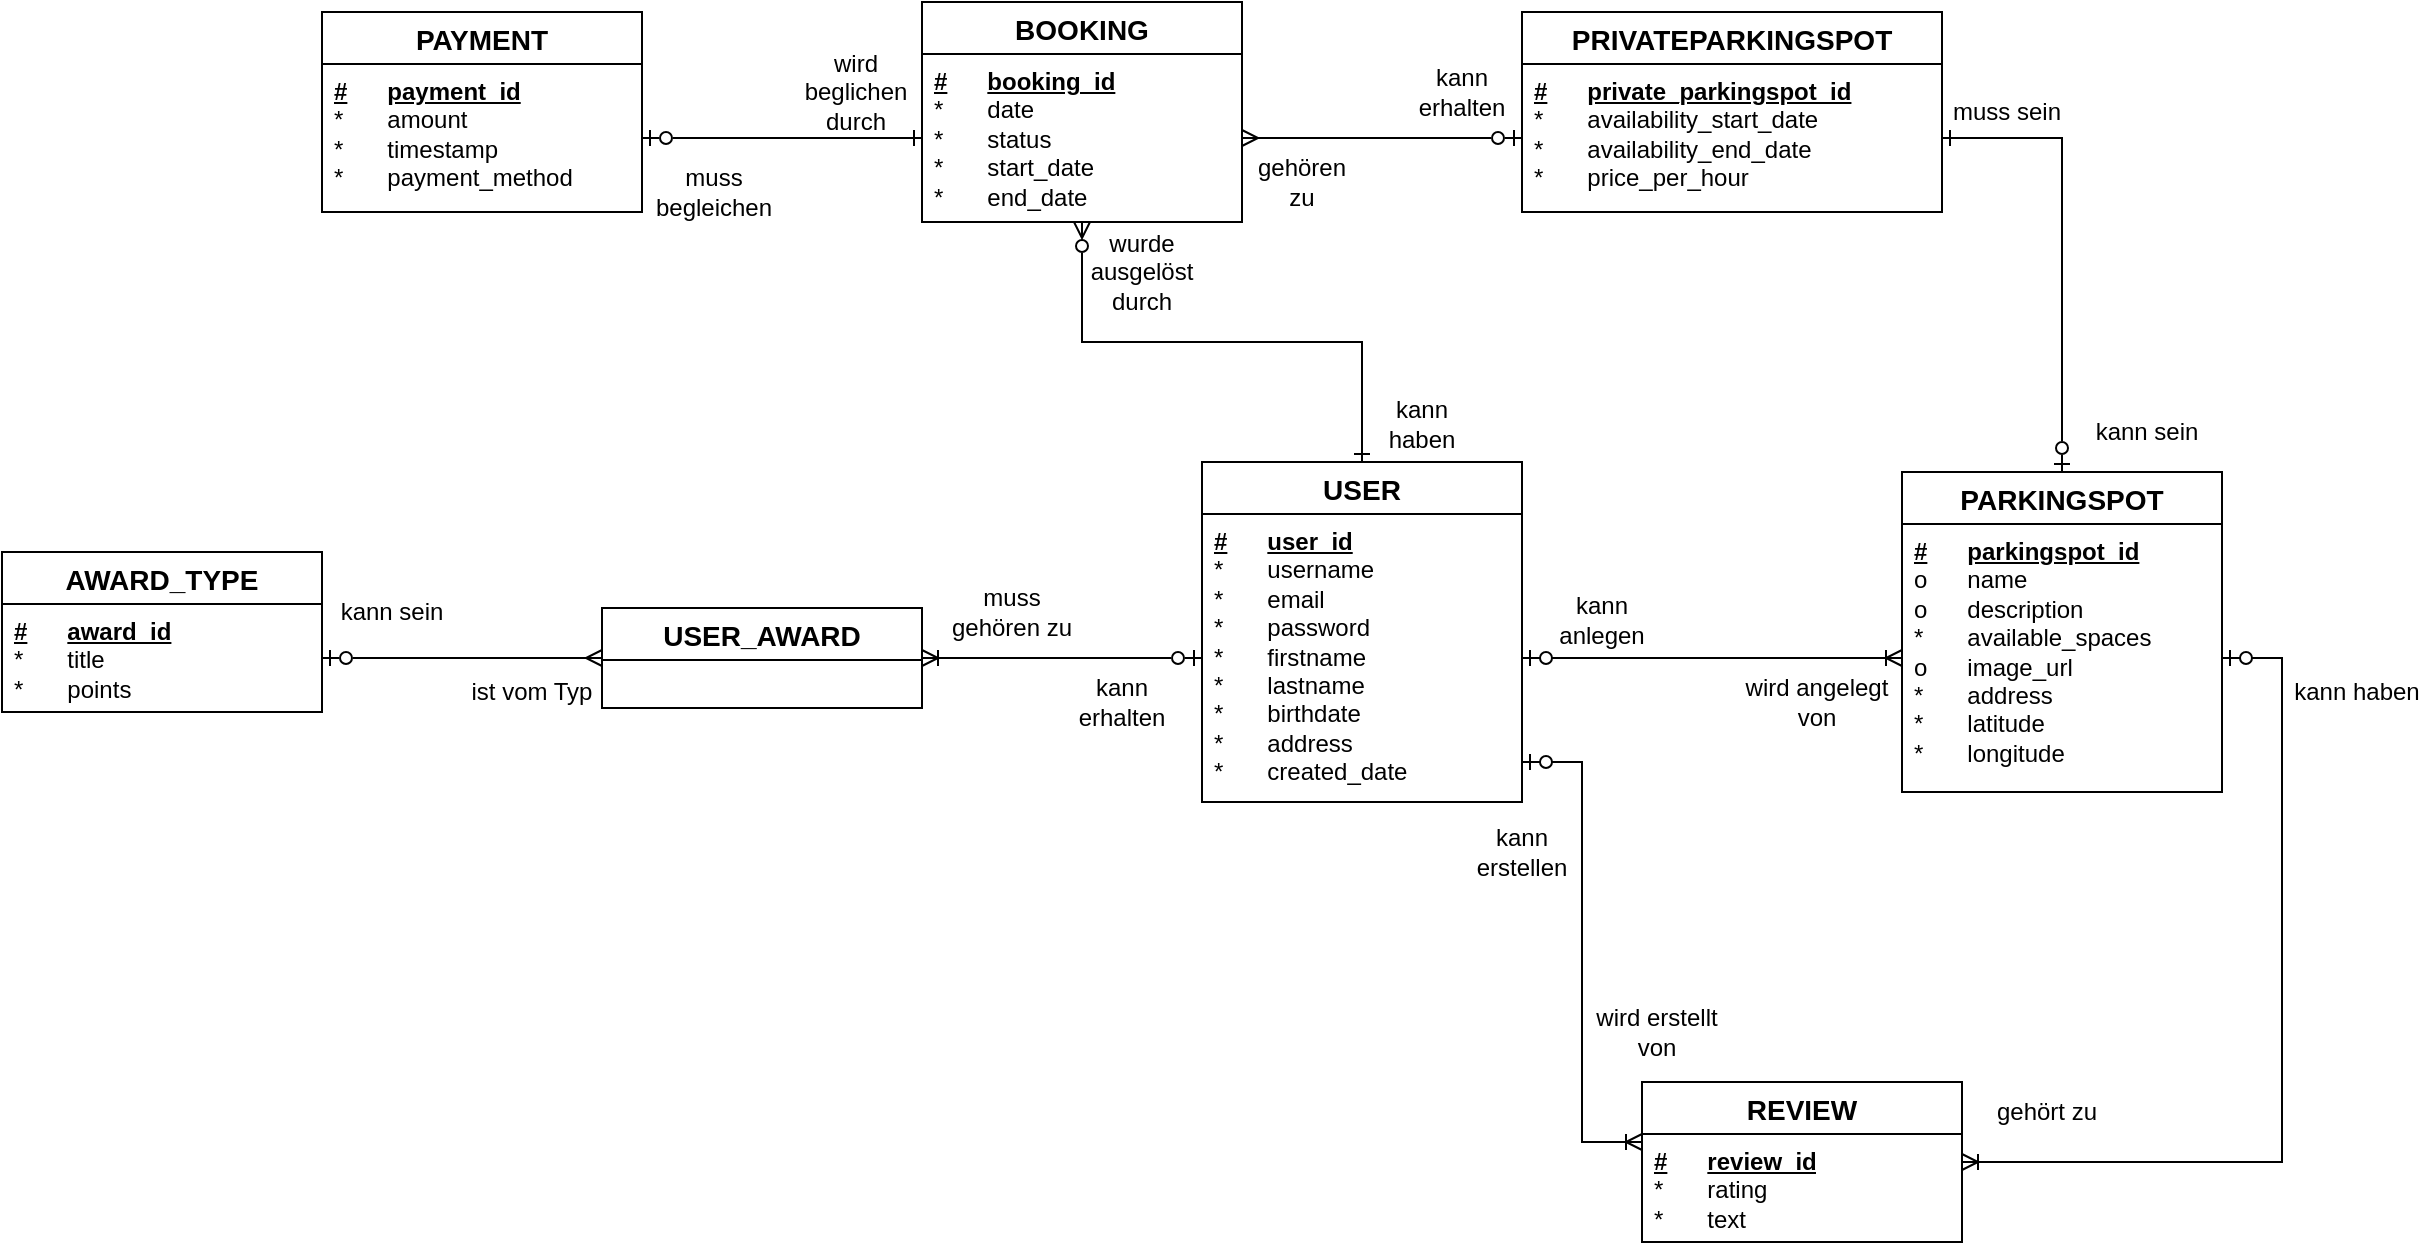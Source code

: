 <mxfile version="24.3.1" type="device">
  <diagram id="R2lEEEUBdFMjLlhIrx00" name="Page-1">
    <mxGraphModel dx="2924" dy="2230" grid="1" gridSize="10" guides="1" tooltips="1" connect="1" arrows="1" fold="1" page="1" pageScale="1" pageWidth="850" pageHeight="1100" math="0" shadow="0" extFonts="Permanent Marker^https://fonts.googleapis.com/css?family=Permanent+Marker">
      <root>
        <mxCell id="0" />
        <mxCell id="1" parent="0" />
        <mxCell id="J6m88mXK0An7eq9i3hAy-2" value="USER" style="swimlane;fontStyle=1;childLayout=stackLayout;horizontal=1;startSize=26;horizontalStack=0;resizeParent=1;resizeParentMax=0;resizeLast=0;collapsible=1;marginBottom=0;align=center;fontSize=14;" parent="1" vertex="1">
          <mxGeometry x="80" y="160" width="160" height="170" as="geometry" />
        </mxCell>
        <mxCell id="J6m88mXK0An7eq9i3hAy-3" value="&lt;div&gt;&lt;b&gt;&lt;u&gt;#&lt;/u&gt;&lt;span style=&quot;white-space: pre;&quot;&gt;&#x9;&lt;/span&gt;&lt;u&gt;user_id&lt;/u&gt;&lt;br&gt;&lt;/b&gt;&lt;/div&gt;&lt;div&gt;*&lt;span style=&quot;white-space: pre;&quot;&gt;&#x9;&lt;/span&gt;username&lt;br&gt;&lt;/div&gt;&lt;div&gt;*&lt;span style=&quot;white-space: pre;&quot;&gt;&#x9;&lt;/span&gt;email&lt;/div&gt;&lt;div&gt;*&lt;span style=&quot;white-space: pre;&quot;&gt;&#x9;&lt;/span&gt;password&lt;/div&gt;&lt;div&gt;*&lt;span style=&quot;white-space: pre;&quot;&gt;&#x9;&lt;/span&gt;firstname&lt;/div&gt;&lt;div&gt;*&lt;span style=&quot;white-space: pre;&quot;&gt;&#x9;&lt;/span&gt;lastname&lt;/div&gt;&lt;div&gt;*&lt;span style=&quot;white-space: pre;&quot;&gt;&#x9;&lt;/span&gt;birthdate&lt;/div&gt;&lt;div&gt;*&lt;span style=&quot;white-space: pre;&quot;&gt;&#x9;&lt;/span&gt;address&lt;/div&gt;&lt;div&gt;*&lt;span style=&quot;white-space: pre;&quot;&gt;&#x9;&lt;/span&gt;created_date&lt;br&gt;&lt;/div&gt;" style="text;strokeColor=none;fillColor=none;spacingLeft=4;spacingRight=4;overflow=hidden;rotatable=0;points=[[0,0.5],[1,0.5]];portConstraint=eastwest;fontSize=12;whiteSpace=wrap;html=1;" parent="J6m88mXK0An7eq9i3hAy-2" vertex="1">
          <mxGeometry y="26" width="160" height="144" as="geometry" />
        </mxCell>
        <mxCell id="edP1ObYVQ5gfrVOTmNrc-14" value="PARKINGSPOT" style="swimlane;fontStyle=1;childLayout=stackLayout;horizontal=1;startSize=26;horizontalStack=0;resizeParent=1;resizeParentMax=0;resizeLast=0;collapsible=1;marginBottom=0;align=center;fontSize=14;" vertex="1" parent="1">
          <mxGeometry x="430" y="165" width="160" height="160" as="geometry" />
        </mxCell>
        <mxCell id="edP1ObYVQ5gfrVOTmNrc-15" value="&lt;div&gt;&lt;b&gt;&lt;u&gt;#&lt;/u&gt;&lt;span style=&quot;white-space: pre;&quot;&gt;&#x9;&lt;/span&gt;&lt;u&gt;parkingspot_id&lt;br&gt;&lt;/u&gt;&lt;/b&gt;&lt;/div&gt;&lt;div&gt;o&lt;span style=&quot;white-space: pre;&quot;&gt;&#x9;name&lt;/span&gt;&lt;/div&gt;&lt;div&gt;&lt;span style=&quot;white-space: pre;&quot;&gt;o&lt;span style=&quot;white-space: pre;&quot;&gt;&#x9;&lt;/span&gt;description&lt;br&gt;&lt;/span&gt;&lt;/div&gt;&lt;div&gt;*&lt;span style=&quot;white-space: pre;&quot;&gt;&#x9;available_spaces&lt;/span&gt;&lt;/div&gt;&lt;div&gt;o&lt;span style=&quot;white-space: pre;&quot;&gt;&#x9;image_url&lt;/span&gt;&lt;/div&gt;&lt;div&gt;&lt;div&gt;*&lt;span style=&quot;white-space: pre;&quot;&gt;&#x9;address&lt;/span&gt;&lt;/div&gt;&lt;div&gt;*&lt;span style=&quot;white-space: pre;&quot;&gt;&#x9;latitude&lt;/span&gt;&lt;/div&gt;&lt;div&gt;*&lt;span style=&quot;white-space: pre;&quot;&gt;&#x9;longitude&lt;/span&gt;&lt;/div&gt;&lt;/div&gt;" style="text;strokeColor=none;fillColor=none;spacingLeft=4;spacingRight=4;overflow=hidden;rotatable=0;points=[[0,0.5],[1,0.5]];portConstraint=eastwest;fontSize=12;whiteSpace=wrap;html=1;" vertex="1" parent="edP1ObYVQ5gfrVOTmNrc-14">
          <mxGeometry y="26" width="160" height="134" as="geometry" />
        </mxCell>
        <mxCell id="edP1ObYVQ5gfrVOTmNrc-20" value="AWARD_TYPE" style="swimlane;fontStyle=1;childLayout=stackLayout;horizontal=1;startSize=26;horizontalStack=0;resizeParent=1;resizeParentMax=0;resizeLast=0;collapsible=1;marginBottom=0;align=center;fontSize=14;" vertex="1" parent="1">
          <mxGeometry x="-520" y="205" width="160" height="80" as="geometry" />
        </mxCell>
        <mxCell id="edP1ObYVQ5gfrVOTmNrc-21" value="&lt;div&gt;&lt;b&gt;&lt;u&gt;#&lt;/u&gt;&lt;span style=&quot;white-space: pre;&quot;&gt;&#x9;&lt;/span&gt;&lt;u&gt;award_id&lt;br&gt;&lt;/u&gt;&lt;/b&gt;&lt;/div&gt;&lt;div&gt;&lt;span style=&quot;white-space: pre;&quot;&gt;*&lt;span style=&quot;white-space: pre;&quot;&gt;&#x9;&lt;/span&gt;title&lt;br&gt;&lt;/span&gt;&lt;/div&gt;&lt;div&gt;&lt;span style=&quot;white-space: pre;&quot;&gt;* &lt;span style=&quot;white-space: pre;&quot;&gt;&#x9;&lt;/span&gt;points&lt;br&gt;&lt;/span&gt;&lt;/div&gt;" style="text;strokeColor=none;fillColor=none;spacingLeft=4;spacingRight=4;overflow=hidden;rotatable=0;points=[[0,0.5],[1,0.5]];portConstraint=eastwest;fontSize=12;whiteSpace=wrap;html=1;" vertex="1" parent="edP1ObYVQ5gfrVOTmNrc-20">
          <mxGeometry y="26" width="160" height="54" as="geometry" />
        </mxCell>
        <mxCell id="edP1ObYVQ5gfrVOTmNrc-22" value="PRIVATEPARKINGSPOT" style="swimlane;fontStyle=1;childLayout=stackLayout;horizontal=1;startSize=26;horizontalStack=0;resizeParent=1;resizeParentMax=0;resizeLast=0;collapsible=1;marginBottom=0;align=center;fontSize=14;" vertex="1" parent="1">
          <mxGeometry x="240" y="-65" width="210" height="100" as="geometry" />
        </mxCell>
        <mxCell id="edP1ObYVQ5gfrVOTmNrc-23" value="&lt;div&gt;&lt;b&gt;&lt;u&gt;#&lt;/u&gt;&lt;span style=&quot;white-space: pre;&quot;&gt;&#x9;&lt;/span&gt;&lt;u&gt;private_parkingspot_id&lt;br&gt;&lt;/u&gt;&lt;/b&gt;&lt;/div&gt;&lt;div&gt;*&lt;span style=&quot;white-space: pre;&quot;&gt;&#x9;avail&lt;/span&gt;ability_start_date&lt;br&gt;&lt;/div&gt;&lt;div&gt;*&lt;span style=&quot;white-space: pre;&quot;&gt;&#x9;&lt;/span&gt;&lt;span style=&quot;white-space: pre;&quot;&gt;avail&lt;/span&gt;ability_end_date&lt;/div&gt;&lt;div&gt;*&lt;span style=&quot;white-space: pre;&quot;&gt;&#x9;price_per_hour&lt;/span&gt;&lt;/div&gt;" style="text;strokeColor=none;fillColor=none;spacingLeft=4;spacingRight=4;overflow=hidden;rotatable=0;points=[[0,0.5],[1,0.5]];portConstraint=eastwest;fontSize=12;whiteSpace=wrap;html=1;" vertex="1" parent="edP1ObYVQ5gfrVOTmNrc-22">
          <mxGeometry y="26" width="210" height="74" as="geometry" />
        </mxCell>
        <mxCell id="edP1ObYVQ5gfrVOTmNrc-70" style="edgeStyle=orthogonalEdgeStyle;rounded=0;orthogonalLoop=1;jettySize=auto;html=1;exitX=0.5;exitY=1;exitDx=0;exitDy=0;startArrow=ERzeroToMany;startFill=0;endArrow=ERone;endFill=0;" edge="1" parent="1" source="edP1ObYVQ5gfrVOTmNrc-24" target="J6m88mXK0An7eq9i3hAy-2">
          <mxGeometry relative="1" as="geometry" />
        </mxCell>
        <mxCell id="edP1ObYVQ5gfrVOTmNrc-24" value="BOOKING" style="swimlane;fontStyle=1;childLayout=stackLayout;horizontal=1;startSize=26;horizontalStack=0;resizeParent=1;resizeParentMax=0;resizeLast=0;collapsible=1;marginBottom=0;align=center;fontSize=14;" vertex="1" parent="1">
          <mxGeometry x="-60" y="-70" width="160" height="110" as="geometry" />
        </mxCell>
        <mxCell id="edP1ObYVQ5gfrVOTmNrc-25" value="&lt;div&gt;&lt;b&gt;&lt;u&gt;#&lt;/u&gt;&lt;span style=&quot;white-space: pre;&quot;&gt;&#x9;&lt;/span&gt;&lt;u&gt;booking_id&lt;br&gt;&lt;/u&gt;&lt;/b&gt;&lt;/div&gt;&lt;div&gt;*&lt;span style=&quot;white-space: pre;&quot;&gt;&#x9;date&lt;/span&gt;&lt;/div&gt;&lt;div&gt;&lt;span style=&quot;white-space: pre;&quot;&gt;*&lt;span style=&quot;white-space: pre;&quot;&gt;&#x9;status&lt;/span&gt;&lt;br&gt;&lt;/span&gt;&lt;/div&gt;&lt;div&gt;&lt;span style=&quot;white-space: pre;&quot;&gt;*&lt;span style=&quot;white-space: pre;&quot;&gt;&#x9;&lt;/span&gt;start_date&lt;/span&gt;&lt;/div&gt;&lt;div&gt;&lt;span style=&quot;white-space: pre;&quot;&gt;*&lt;span style=&quot;white-space: pre;&quot;&gt;&#x9;&lt;/span&gt;end_date&lt;br&gt;&lt;/span&gt;&lt;/div&gt;" style="text;strokeColor=none;fillColor=none;spacingLeft=4;spacingRight=4;overflow=hidden;rotatable=0;points=[[0,0.5],[1,0.5]];portConstraint=eastwest;fontSize=12;whiteSpace=wrap;html=1;" vertex="1" parent="edP1ObYVQ5gfrVOTmNrc-24">
          <mxGeometry y="26" width="160" height="84" as="geometry" />
        </mxCell>
        <mxCell id="edP1ObYVQ5gfrVOTmNrc-34" value="" style="edgeStyle=entityRelationEdgeStyle;fontSize=12;html=1;endArrow=ERoneToMany;startArrow=ERzeroToOne;rounded=0;exitX=1;exitY=0.5;exitDx=0;exitDy=0;entryX=0;entryY=0.5;entryDx=0;entryDy=0;" edge="1" parent="1" source="J6m88mXK0An7eq9i3hAy-3" target="edP1ObYVQ5gfrVOTmNrc-15">
          <mxGeometry width="100" height="100" relative="1" as="geometry">
            <mxPoint x="280" y="280" as="sourcePoint" />
            <mxPoint x="380" y="258" as="targetPoint" />
          </mxGeometry>
        </mxCell>
        <mxCell id="edP1ObYVQ5gfrVOTmNrc-35" value="kann anlegen" style="text;html=1;align=center;verticalAlign=middle;whiteSpace=wrap;rounded=0;" vertex="1" parent="1">
          <mxGeometry x="250" y="224" width="60" height="30" as="geometry" />
        </mxCell>
        <mxCell id="edP1ObYVQ5gfrVOTmNrc-36" value="wird angelegt von" style="text;html=1;align=center;verticalAlign=middle;whiteSpace=wrap;rounded=0;" vertex="1" parent="1">
          <mxGeometry x="350" y="265" width="75" height="30" as="geometry" />
        </mxCell>
        <mxCell id="edP1ObYVQ5gfrVOTmNrc-16" value="REVIEW" style="swimlane;fontStyle=1;childLayout=stackLayout;horizontal=1;startSize=26;horizontalStack=0;resizeParent=1;resizeParentMax=0;resizeLast=0;collapsible=1;marginBottom=0;align=center;fontSize=14;" vertex="1" parent="1">
          <mxGeometry x="300" y="470" width="160" height="80" as="geometry" />
        </mxCell>
        <mxCell id="edP1ObYVQ5gfrVOTmNrc-17" value="&lt;div&gt;&lt;b&gt;&lt;u&gt;#&lt;/u&gt;&lt;span style=&quot;white-space: pre;&quot;&gt;&#x9;&lt;/span&gt;&lt;u&gt;review_id&lt;br&gt;&lt;/u&gt;&lt;/b&gt;&lt;/div&gt;&lt;div&gt;*&lt;span style=&quot;white-space: pre;&quot;&gt;&#x9;&lt;/span&gt;&lt;span style=&quot;white-space: pre;&quot;&gt;rating&lt;/span&gt;&lt;/div&gt;&lt;div&gt;&lt;span style=&quot;white-space: pre;&quot;&gt;*&lt;span style=&quot;white-space: pre;&quot;&gt;&#x9;&lt;/span&gt;&lt;/span&gt;&lt;span style=&quot;white-space: pre;&quot;&gt;text&lt;/span&gt;&lt;/div&gt;" style="text;strokeColor=none;fillColor=none;spacingLeft=4;spacingRight=4;overflow=hidden;rotatable=0;points=[[0,0.5],[1,0.5]];portConstraint=eastwest;fontSize=12;whiteSpace=wrap;html=1;" vertex="1" parent="edP1ObYVQ5gfrVOTmNrc-16">
          <mxGeometry y="26" width="160" height="54" as="geometry" />
        </mxCell>
        <mxCell id="edP1ObYVQ5gfrVOTmNrc-43" value="" style="edgeStyle=entityRelationEdgeStyle;fontSize=12;html=1;endArrow=ERoneToMany;startArrow=ERzeroToOne;rounded=0;" edge="1" parent="1">
          <mxGeometry width="100" height="100" relative="1" as="geometry">
            <mxPoint x="240" y="310" as="sourcePoint" />
            <mxPoint x="300" y="500" as="targetPoint" />
            <Array as="points">
              <mxPoint x="250" y="360" />
            </Array>
          </mxGeometry>
        </mxCell>
        <mxCell id="edP1ObYVQ5gfrVOTmNrc-44" value="kann erstellen" style="text;html=1;align=center;verticalAlign=middle;whiteSpace=wrap;rounded=0;" vertex="1" parent="1">
          <mxGeometry x="210" y="340" width="60" height="30" as="geometry" />
        </mxCell>
        <mxCell id="edP1ObYVQ5gfrVOTmNrc-45" value="wird erstellt von" style="text;html=1;align=center;verticalAlign=middle;whiteSpace=wrap;rounded=0;" vertex="1" parent="1">
          <mxGeometry x="270" y="430" width="75" height="30" as="geometry" />
        </mxCell>
        <mxCell id="edP1ObYVQ5gfrVOTmNrc-50" value="gehört zu" style="text;html=1;align=center;verticalAlign=middle;whiteSpace=wrap;rounded=0;" vertex="1" parent="1">
          <mxGeometry x="465" y="470" width="75" height="30" as="geometry" />
        </mxCell>
        <mxCell id="edP1ObYVQ5gfrVOTmNrc-51" value="kann haben" style="text;html=1;align=center;verticalAlign=middle;whiteSpace=wrap;rounded=0;" vertex="1" parent="1">
          <mxGeometry x="620" y="260" width="75" height="30" as="geometry" />
        </mxCell>
        <mxCell id="edP1ObYVQ5gfrVOTmNrc-54" value="" style="edgeStyle=entityRelationEdgeStyle;fontSize=12;html=1;endArrow=ERoneToMany;startArrow=ERzeroToOne;rounded=0;entryX=1;entryY=0.5;entryDx=0;entryDy=0;" edge="1" parent="1" source="edP1ObYVQ5gfrVOTmNrc-15" target="edP1ObYVQ5gfrVOTmNrc-16">
          <mxGeometry width="100" height="100" relative="1" as="geometry">
            <mxPoint x="520" y="340" as="sourcePoint" />
            <mxPoint x="470" y="450" as="targetPoint" />
            <Array as="points">
              <mxPoint x="580" y="370" />
              <mxPoint x="540" y="510" />
            </Array>
          </mxGeometry>
        </mxCell>
        <mxCell id="edP1ObYVQ5gfrVOTmNrc-55" style="edgeStyle=orthogonalEdgeStyle;rounded=0;orthogonalLoop=1;jettySize=auto;html=1;entryX=0.5;entryY=0;entryDx=0;entryDy=0;endArrow=ERzeroToOne;endFill=0;startArrow=ERone;startFill=0;" edge="1" parent="1" source="edP1ObYVQ5gfrVOTmNrc-23" target="edP1ObYVQ5gfrVOTmNrc-14">
          <mxGeometry relative="1" as="geometry" />
        </mxCell>
        <mxCell id="edP1ObYVQ5gfrVOTmNrc-57" value="kann sein" style="text;html=1;align=center;verticalAlign=middle;whiteSpace=wrap;rounded=0;" vertex="1" parent="1">
          <mxGeometry x="515" y="130" width="75" height="30" as="geometry" />
        </mxCell>
        <mxCell id="edP1ObYVQ5gfrVOTmNrc-58" value="muss sein" style="text;html=1;align=center;verticalAlign=middle;whiteSpace=wrap;rounded=0;" vertex="1" parent="1">
          <mxGeometry x="445" y="-30" width="75" height="30" as="geometry" />
        </mxCell>
        <mxCell id="edP1ObYVQ5gfrVOTmNrc-64" style="edgeStyle=orthogonalEdgeStyle;rounded=0;orthogonalLoop=1;jettySize=auto;html=1;entryX=1;entryY=0.5;entryDx=0;entryDy=0;endArrow=ERzeroToOne;endFill=0;startArrow=ERmany;startFill=0;" edge="1" parent="1" source="edP1ObYVQ5gfrVOTmNrc-60" target="edP1ObYVQ5gfrVOTmNrc-21">
          <mxGeometry relative="1" as="geometry" />
        </mxCell>
        <mxCell id="edP1ObYVQ5gfrVOTmNrc-60" value="USER_AWARD" style="swimlane;fontStyle=1;childLayout=stackLayout;horizontal=1;startSize=26;horizontalStack=0;resizeParent=1;resizeParentMax=0;resizeLast=0;collapsible=1;marginBottom=0;align=center;fontSize=14;" vertex="1" parent="1">
          <mxGeometry x="-220" y="233" width="160" height="50" as="geometry" />
        </mxCell>
        <mxCell id="edP1ObYVQ5gfrVOTmNrc-62" style="edgeStyle=orthogonalEdgeStyle;rounded=0;orthogonalLoop=1;jettySize=auto;html=1;exitX=0;exitY=0.5;exitDx=0;exitDy=0;entryX=1;entryY=0.5;entryDx=0;entryDy=0;endArrow=ERoneToMany;endFill=0;startArrow=ERzeroToOne;startFill=0;" edge="1" parent="1" source="J6m88mXK0An7eq9i3hAy-3" target="edP1ObYVQ5gfrVOTmNrc-60">
          <mxGeometry relative="1" as="geometry" />
        </mxCell>
        <mxCell id="edP1ObYVQ5gfrVOTmNrc-65" value="kann erhalten" style="text;html=1;align=center;verticalAlign=middle;whiteSpace=wrap;rounded=0;" vertex="1" parent="1">
          <mxGeometry x="10" y="265" width="60" height="30" as="geometry" />
        </mxCell>
        <mxCell id="edP1ObYVQ5gfrVOTmNrc-66" value="muss gehören zu" style="text;html=1;align=center;verticalAlign=middle;whiteSpace=wrap;rounded=0;" vertex="1" parent="1">
          <mxGeometry x="-50" y="220" width="70" height="30" as="geometry" />
        </mxCell>
        <mxCell id="edP1ObYVQ5gfrVOTmNrc-67" value="ist vom Typ" style="text;html=1;align=center;verticalAlign=middle;whiteSpace=wrap;rounded=0;" vertex="1" parent="1">
          <mxGeometry x="-290" y="260" width="70" height="30" as="geometry" />
        </mxCell>
        <mxCell id="edP1ObYVQ5gfrVOTmNrc-68" value="kann sein" style="text;html=1;align=center;verticalAlign=middle;whiteSpace=wrap;rounded=0;" vertex="1" parent="1">
          <mxGeometry x="-360" y="220" width="70" height="30" as="geometry" />
        </mxCell>
        <mxCell id="edP1ObYVQ5gfrVOTmNrc-69" style="edgeStyle=orthogonalEdgeStyle;rounded=0;orthogonalLoop=1;jettySize=auto;html=1;entryX=0;entryY=0.5;entryDx=0;entryDy=0;endArrow=ERzeroToOne;endFill=0;startArrow=ERmany;startFill=0;" edge="1" parent="1" source="edP1ObYVQ5gfrVOTmNrc-25" target="edP1ObYVQ5gfrVOTmNrc-23">
          <mxGeometry relative="1" as="geometry" />
        </mxCell>
        <mxCell id="edP1ObYVQ5gfrVOTmNrc-71" value="PAYMENT" style="swimlane;fontStyle=1;childLayout=stackLayout;horizontal=1;startSize=26;horizontalStack=0;resizeParent=1;resizeParentMax=0;resizeLast=0;collapsible=1;marginBottom=0;align=center;fontSize=14;" vertex="1" parent="1">
          <mxGeometry x="-360" y="-65" width="160" height="100" as="geometry" />
        </mxCell>
        <mxCell id="edP1ObYVQ5gfrVOTmNrc-72" value="&lt;div&gt;&lt;b&gt;&lt;u&gt;#&lt;/u&gt;&lt;span style=&quot;white-space: pre;&quot;&gt;&#x9;&lt;/span&gt;&lt;u&gt;payment_id&lt;br&gt;&lt;/u&gt;&lt;/b&gt;&lt;/div&gt;&lt;div&gt;*&lt;span style=&quot;white-space: pre;&quot;&gt;&#x9;amount&lt;/span&gt;&lt;/div&gt;&lt;div&gt;&lt;span style=&quot;white-space: pre;&quot;&gt;*&lt;span style=&quot;white-space: pre;&quot;&gt;&#x9;timestamp&lt;/span&gt;&lt;br&gt;&lt;/span&gt;&lt;/div&gt;&lt;div&gt;&lt;span style=&quot;white-space: pre;&quot;&gt;*&lt;span style=&quot;white-space: pre;&quot;&gt;&#x9;payment_method&lt;/span&gt;&lt;/span&gt;&lt;/div&gt;" style="text;strokeColor=none;fillColor=none;spacingLeft=4;spacingRight=4;overflow=hidden;rotatable=0;points=[[0,0.5],[1,0.5]];portConstraint=eastwest;fontSize=12;whiteSpace=wrap;html=1;" vertex="1" parent="edP1ObYVQ5gfrVOTmNrc-71">
          <mxGeometry y="26" width="160" height="74" as="geometry" />
        </mxCell>
        <mxCell id="edP1ObYVQ5gfrVOTmNrc-73" style="edgeStyle=orthogonalEdgeStyle;rounded=0;orthogonalLoop=1;jettySize=auto;html=1;entryX=0;entryY=0.5;entryDx=0;entryDy=0;startArrow=ERzeroToOne;startFill=0;endArrow=ERone;endFill=0;" edge="1" parent="1" source="edP1ObYVQ5gfrVOTmNrc-72" target="edP1ObYVQ5gfrVOTmNrc-25">
          <mxGeometry relative="1" as="geometry" />
        </mxCell>
        <mxCell id="edP1ObYVQ5gfrVOTmNrc-76" value="kann erhalten" style="text;html=1;align=center;verticalAlign=middle;whiteSpace=wrap;rounded=0;" vertex="1" parent="1">
          <mxGeometry x="180" y="-40" width="60" height="30" as="geometry" />
        </mxCell>
        <mxCell id="edP1ObYVQ5gfrVOTmNrc-77" value="gehören zu" style="text;html=1;align=center;verticalAlign=middle;whiteSpace=wrap;rounded=0;" vertex="1" parent="1">
          <mxGeometry x="100" y="5" width="60" height="30" as="geometry" />
        </mxCell>
        <mxCell id="edP1ObYVQ5gfrVOTmNrc-78" value="kann haben" style="text;html=1;align=center;verticalAlign=middle;whiteSpace=wrap;rounded=0;" vertex="1" parent="1">
          <mxGeometry x="160" y="126" width="60" height="30" as="geometry" />
        </mxCell>
        <mxCell id="edP1ObYVQ5gfrVOTmNrc-79" value="wurde ausgelöst durch" style="text;html=1;align=center;verticalAlign=middle;whiteSpace=wrap;rounded=0;" vertex="1" parent="1">
          <mxGeometry x="20" y="50" width="60" height="30" as="geometry" />
        </mxCell>
        <mxCell id="edP1ObYVQ5gfrVOTmNrc-80" value="muss begleichen" style="text;html=1;align=center;verticalAlign=middle;whiteSpace=wrap;rounded=0;" vertex="1" parent="1">
          <mxGeometry x="-194" y="10" width="60" height="30" as="geometry" />
        </mxCell>
        <mxCell id="edP1ObYVQ5gfrVOTmNrc-81" value="wird beglichen durch" style="text;html=1;align=center;verticalAlign=middle;whiteSpace=wrap;rounded=0;" vertex="1" parent="1">
          <mxGeometry x="-123" y="-40" width="60" height="30" as="geometry" />
        </mxCell>
      </root>
    </mxGraphModel>
  </diagram>
</mxfile>
